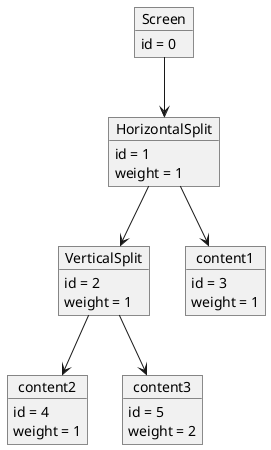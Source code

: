 @startuml
object Screen {
id = 0
}
object HorizontalSplit {
id = 1
weight = 1
}
object VerticalSplit {
id = 2
weight = 1
}
object content1 {
id = 3
weight = 1
}
object content2 {
id = 4
weight = 1
}
object content3 {
id = 5
weight = 2
}


Screen  --> HorizontalSplit
HorizontalSplit --> VerticalSplit
HorizontalSplit --> content1
VerticalSplit --> content2
VerticalSplit --> content3
@enduml
